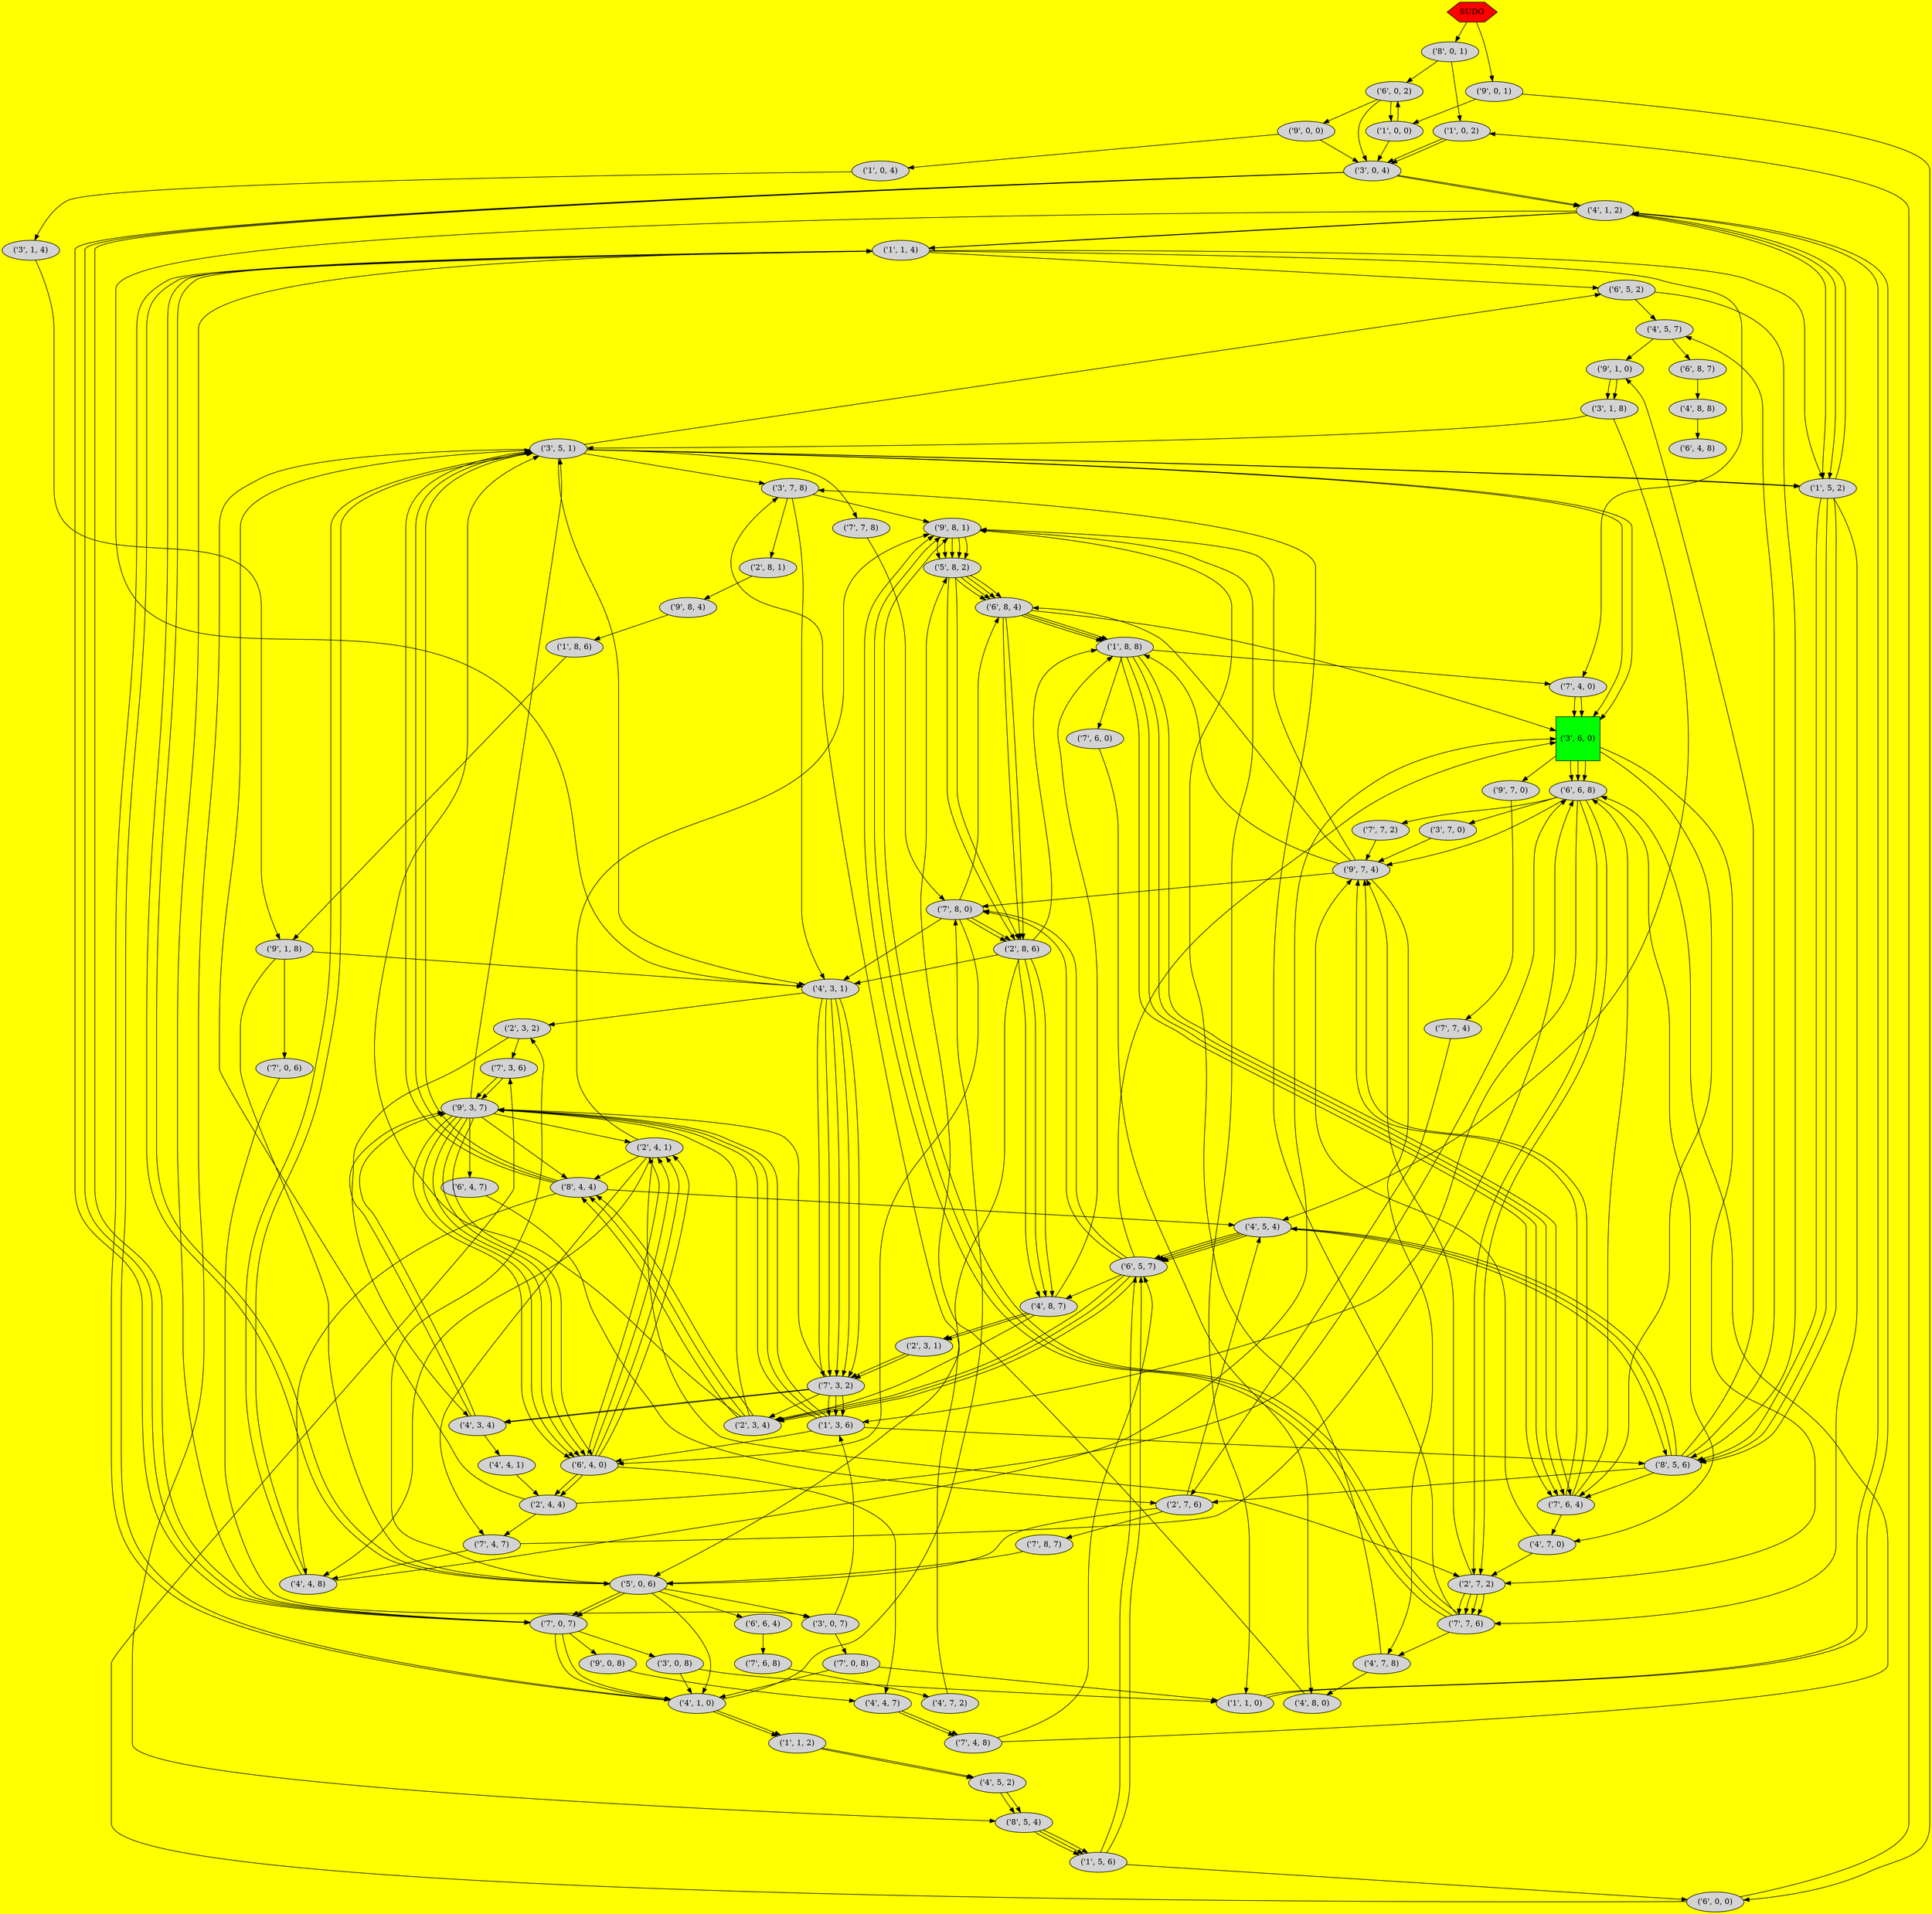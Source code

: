 digraph G {
   bgcolor="#FFFF00";
   node[style=filled];
   "SUDO"[shape=hexagon, fillcolor="#FF0000"];
   "('8', 0, 1)"[label="('8', 0, 1)"];
   "SUDO"->"('8', 0, 1)";
   "('8', 0, 1)"[label="('8', 0, 1)"];
   "('1', 0, 2)"[label="('1', 0, 2)"];
   "('8', 0, 1)"->"('1', 0, 2)";
   "('1', 0, 2)"[label="('1', 0, 2)"];
   "('3', 0, 4)"[label="('3', 0, 4)"];
   "('1', 0, 2)"->"('3', 0, 4)";
   "('3', 0, 4)"[label="('3', 0, 4)"];
   "('4', 1, 2)"[label="('4', 1, 2)"];
   "('3', 0, 4)"->"('4', 1, 2)";
   "('4', 1, 2)"[label="('4', 1, 2)"];
   "('1', 1, 4)"[label="('1', 1, 4)"];
   "('4', 1, 2)"->"('1', 1, 4)";
   "('1', 1, 4)"[label="('1', 1, 4)"];
   "('6', 5, 2)"[label="('6', 5, 2)"];
   "('1', 1, 4)"->"('6', 5, 2)";
   "('6', 5, 2)"[label="('6', 5, 2)"];
   "('4', 5, 7)"[label="('4', 5, 7)"];
   "('6', 5, 2)"->"('4', 5, 7)";
   "('4', 5, 7)"[label="('4', 5, 7)"];
   "('9', 1, 0)"[label="('9', 1, 0)"];
   "('4', 5, 7)"->"('9', 1, 0)";
   "('9', 1, 0)"[label="('9', 1, 0)"];
   "('3', 1, 8)"[label="('3', 1, 8)"];
   "('9', 1, 0)"->"('3', 1, 8)";
   "('3', 1, 8)"[label="('3', 1, 8)"];
   "('3', 5, 1)"[label="('3', 5, 1)"];
   "('3', 1, 8)"->"('3', 5, 1)";
   "('3', 5, 1)"[label="('3', 5, 1)"];
   "('8', 5, 4)"[label="('8', 5, 4)"];
   "('3', 5, 1)"->"('8', 5, 4)";
   "('8', 5, 4)"[label="('8', 5, 4)"];
   "('1', 5, 6)"[label="('1', 5, 6)"];
   "('8', 5, 4)"->"('1', 5, 6)";
   "('1', 5, 6)"[label="('1', 5, 6)"];
   "('6', 0, 0)"[label="('6', 0, 0)"];
   "('1', 5, 6)"->"('6', 0, 0)";
   "('6', 0, 0)"[label="('6', 0, 0)"];
   "('7', 3, 6)"[label="('7', 3, 6)"];
   "('6', 0, 0)"->"('7', 3, 6)";
   "('7', 3, 6)"[label="('7', 3, 6)"];
   "('9', 3, 7)"[label="('9', 3, 7)"];
   "('7', 3, 6)"->"('9', 3, 7)";
   "('9', 3, 7)"[label="('9', 3, 7)"];
   "('6', 4, 7)"[label="('6', 4, 7)"];
   "('9', 3, 7)"->"('6', 4, 7)";
   "('6', 4, 7)"[label="('6', 4, 7)"];
   "('2', 7, 6)"[label="('2', 7, 6)"];
   "('6', 4, 7)"->"('2', 7, 6)";
   "('2', 7, 6)"[label="('2', 7, 6)"];
   "('7', 8, 7)"[label="('7', 8, 7)"];
   "('2', 7, 6)"->"('7', 8, 7)";
   "('7', 8, 7)"[label="('7', 8, 7)"];
   "('5', 0, 6)"[label="('5', 0, 6)"];
   "('7', 8, 7)"->"('5', 0, 6)";
   "('5', 0, 6)"[label="('5', 0, 6)"];
   "('2', 3, 2)"[label="('2', 3, 2)"];
   "('5', 0, 6)"->"('2', 3, 2)";
   "('2', 3, 2)"[label="('2', 3, 2)"];
   "('4', 3, 4)"[label="('4', 3, 4)"];
   "('2', 3, 2)"->"('4', 3, 4)";
   "('4', 3, 4)"[label="('4', 3, 4)"];
   "('4', 4, 1)"[label="('4', 4, 1)"];
   "('4', 3, 4)"->"('4', 4, 1)";
   "('4', 4, 1)"[label="('4', 4, 1)"];
   "('2', 4, 4)"[label="('2', 4, 4)"];
   "('4', 4, 1)"->"('2', 4, 4)";
   "('2', 4, 4)"[label="('2', 4, 4)"];
   "('6', 6, 8)"[label="('6', 6, 8)"];
   "('2', 4, 4)"->"('6', 6, 8)";
   "('6', 6, 8)"[label="('6', 6, 8)"];
   "('7', 7, 2)"[label="('7', 7, 2)"];
   "('6', 6, 8)"->"('7', 7, 2)";
   "('7', 7, 2)"[label="('7', 7, 2)"];
   "('9', 7, 4)"[label="('9', 7, 4)"];
   "('7', 7, 2)"->"('9', 7, 4)";
   "('9', 7, 4)"[label="('9', 7, 4)"];
   "('4', 7, 8)"[label="('4', 7, 8)"];
   "('9', 7, 4)"->"('4', 7, 8)";
   "('4', 7, 8)"[label="('4', 7, 8)"];
   "('4', 8, 0)"[label="('4', 8, 0)"];
   "('4', 7, 8)"->"('4', 8, 0)";
   "('4', 8, 0)"[label="('4', 8, 0)"];
   "('5', 8, 2)"[label="('5', 8, 2)"];
   "('4', 8, 0)"->"('5', 8, 2)";
   "('5', 8, 2)"[label="('5', 8, 2)"];
   "('6', 8, 4)"[label="('6', 8, 4)"];
   "('5', 8, 2)"->"('6', 8, 4)";
   "('6', 8, 4)"[label="('6', 8, 4)"];
   "('1', 8, 8)"[label="('1', 8, 8)"];
   "('6', 8, 4)"->"('1', 8, 8)";
   "('1', 8, 8)"[label="('1', 8, 8)"];
   "('7', 4, 0)"[label="('7', 4, 0)"];
   "('1', 8, 8)"->"('7', 4, 0)";
   "('7', 4, 0)"[label="('7', 4, 0)"];
   "('3', 6, 0)"[label="('3', 6, 0)"];
   "('7', 4, 0)"->"('3', 6, 0)";
   "('3', 6, 0)"[label="('3', 6, 0)"];
   "('7', 6, 4)"[label="('7', 6, 4)"];
   "('3', 6, 0)"->"('7', 6, 4)";
   "('8', 0, 1)"[label="('8', 0, 1)"];
   "('6', 0, 2)"[label="('6', 0, 2)"];
   "('8', 0, 1)"->"('6', 0, 2)";
   "('6', 0, 2)"[label="('6', 0, 2)"];
   "('9', 0, 0)"[label="('9', 0, 0)"];
   "('6', 0, 2)"->"('9', 0, 0)";
   "('9', 0, 0)"[label="('9', 0, 0)"];
   "('1', 0, 4)"[label="('1', 0, 4)"];
   "('9', 0, 0)"->"('1', 0, 4)";
   "('1', 0, 4)"[label="('1', 0, 4)"];
   "('3', 1, 4)"[label="('3', 1, 4)"];
   "('1', 0, 4)"->"('3', 1, 4)";
   "('3', 1, 4)"[label="('3', 1, 4)"];
   "('9', 1, 8)"[label="('9', 1, 8)"];
   "('3', 1, 4)"->"('9', 1, 8)";
   "('9', 1, 8)"[label="('9', 1, 8)"];
   "('5', 0, 6)"[label="('5', 0, 6)"];
   "('9', 1, 8)"->"('5', 0, 6)";
   "('5', 0, 6)"[label="('5', 0, 6)"];
   "('7', 0, 7)"[label="('7', 0, 7)"];
   "('5', 0, 6)"->"('7', 0, 7)";
   "('7', 0, 7)"[label="('7', 0, 7)"];
   "('3', 0, 8)"[label="('3', 0, 8)"];
   "('7', 0, 7)"->"('3', 0, 8)";
   "('3', 0, 8)"[label="('3', 0, 8)"];
   "('4', 1, 0)"[label="('4', 1, 0)"];
   "('3', 0, 8)"->"('4', 1, 0)";
   "('4', 1, 0)"[label="('4', 1, 0)"];
   "('1', 1, 2)"[label="('1', 1, 2)"];
   "('4', 1, 0)"->"('1', 1, 2)";
   "('1', 1, 2)"[label="('1', 1, 2)"];
   "('4', 5, 2)"[label="('4', 5, 2)"];
   "('1', 1, 2)"->"('4', 5, 2)";
   "('4', 5, 2)"[label="('4', 5, 2)"];
   "('8', 5, 4)"[label="('8', 5, 4)"];
   "('4', 5, 2)"->"('8', 5, 4)";
   "('8', 5, 4)"[label="('8', 5, 4)"];
   "('1', 5, 6)"[label="('1', 5, 6)"];
   "('8', 5, 4)"->"('1', 5, 6)";
   "('1', 5, 6)"[label="('1', 5, 6)"];
   "('6', 5, 7)"[label="('6', 5, 7)"];
   "('1', 5, 6)"->"('6', 5, 7)";
   "('6', 5, 7)"[label="('6', 5, 7)"];
   "('7', 8, 0)"[label="('7', 8, 0)"];
   "('6', 5, 7)"->"('7', 8, 0)";
   "('7', 8, 0)"[label="('7', 8, 0)"];
   "('2', 8, 6)"[label="('2', 8, 6)"];
   "('7', 8, 0)"->"('2', 8, 6)";
   "('2', 8, 6)"[label="('2', 8, 6)"];
   "('4', 8, 7)"[label="('4', 8, 7)"];
   "('2', 8, 6)"->"('4', 8, 7)";
   "('4', 8, 7)"[label="('4', 8, 7)"];
   "('2', 3, 1)"[label="('2', 3, 1)"];
   "('4', 8, 7)"->"('2', 3, 1)";
   "('2', 3, 1)"[label="('2', 3, 1)"];
   "('7', 3, 2)"[label="('7', 3, 2)"];
   "('2', 3, 1)"->"('7', 3, 2)";
   "('7', 3, 2)"[label="('7', 3, 2)"];
   "('4', 3, 4)"[label="('4', 3, 4)"];
   "('7', 3, 2)"->"('4', 3, 4)";
   "('4', 3, 4)"[label="('4', 3, 4)"];
   "('9', 3, 7)"[label="('9', 3, 7)"];
   "('4', 3, 4)"->"('9', 3, 7)";
   "('9', 3, 7)"[label="('9', 3, 7)"];
   "('6', 4, 0)"[label="('6', 4, 0)"];
   "('9', 3, 7)"->"('6', 4, 0)";
   "('6', 4, 0)"[label="('6', 4, 0)"];
   "('2', 4, 4)"[label="('2', 4, 4)"];
   "('6', 4, 0)"->"('2', 4, 4)";
   "('2', 4, 4)"[label="('2', 4, 4)"];
   "('3', 5, 1)"[label="('3', 5, 1)"];
   "('2', 4, 4)"->"('3', 5, 1)";
   "('3', 5, 1)"[label="('3', 5, 1)"];
   "('3', 6, 0)"[label="('3', 6, 0)"];
   "('3', 5, 1)"->"('3', 6, 0)";
   "('3', 6, 0)"[label="('3', 6, 0)"];
   "('2', 7, 2)"[label="('2', 7, 2)"];
   "('3', 6, 0)"->"('2', 7, 2)";
   "('2', 7, 2)"[label="('2', 7, 2)"];
   "('7', 7, 6)"[label="('7', 7, 6)"];
   "('2', 7, 2)"->"('7', 7, 6)";
   "('7', 7, 6)"[label="('7', 7, 6)"];
   "('9', 8, 1)"[label="('9', 8, 1)"];
   "('7', 7, 6)"->"('9', 8, 1)";
   "('9', 8, 1)"[label="('9', 8, 1)"];
   "('5', 8, 2)"[label="('5', 8, 2)"];
   "('9', 8, 1)"->"('5', 8, 2)";
   "('5', 8, 2)"[label="('5', 8, 2)"];
   "('6', 8, 4)"[label="('6', 8, 4)"];
   "('5', 8, 2)"->"('6', 8, 4)";
   "('6', 8, 4)"[label="('6', 8, 4)"];
   "('1', 8, 8)"[label="('1', 8, 8)"];
   "('6', 8, 4)"->"('1', 8, 8)";
   "('1', 8, 8)"[label="('1', 8, 8)"];
   "('7', 6, 4)"[label="('7', 6, 4)"];
   "('1', 8, 8)"->"('7', 6, 4)";
   "('7', 6, 4)"[label="('7', 6, 4)"];
   "('6', 6, 8)"[label="('6', 6, 8)"];
   "('7', 6, 4)"->"('6', 6, 8)";
   "('6', 6, 8)"[label="('6', 6, 8)"];
   "('9', 7, 4)"[label="('9', 7, 4)"];
   "('6', 6, 8)"->"('9', 7, 4)";
   "('3', 0, 8)"[label="('3', 0, 8)"];
   "('1', 1, 0)"[label="('1', 1, 0)"];
   "('3', 0, 8)"->"('1', 1, 0)";
   "('1', 1, 0)"[label="('1', 1, 0)"];
   "('4', 1, 2)"[label="('4', 1, 2)"];
   "('1', 1, 0)"->"('4', 1, 2)";
   "('4', 1, 2)"[label="('4', 1, 2)"];
   "('1', 5, 2)"[label="('1', 5, 2)"];
   "('4', 1, 2)"->"('1', 5, 2)";
   "('1', 5, 2)"[label="('1', 5, 2)"];
   "('8', 5, 6)"[label="('8', 5, 6)"];
   "('1', 5, 2)"->"('8', 5, 6)";
   "('8', 5, 6)"[label="('8', 5, 6)"];
   "('4', 5, 4)"[label="('4', 5, 4)"];
   "('8', 5, 6)"->"('4', 5, 4)";
   "('4', 5, 4)"[label="('4', 5, 4)"];
   "('6', 5, 7)"[label="('6', 5, 7)"];
   "('4', 5, 4)"->"('6', 5, 7)";
   "('6', 5, 7)"[label="('6', 5, 7)"];
   "('4', 8, 7)"[label="('4', 8, 7)"];
   "('6', 5, 7)"->"('4', 8, 7)";
   "('4', 8, 7)"[label="('4', 8, 7)"];
   "('2', 3, 4)"[label="('2', 3, 4)"];
   "('4', 8, 7)"->"('2', 3, 4)";
   "('2', 3, 4)"[label="('2', 3, 4)"];
   "('9', 3, 7)"[label="('9', 3, 7)"];
   "('2', 3, 4)"->"('9', 3, 7)";
   "('9', 3, 7)"[label="('9', 3, 7)"];
   "('8', 4, 4)"[label="('8', 4, 4)"];
   "('9', 3, 7)"->"('8', 4, 4)";
   "('8', 4, 4)"[label="('8', 4, 4)"];
   "('3', 5, 1)"[label="('3', 5, 1)"];
   "('8', 4, 4)"->"('3', 5, 1)";
   "('3', 5, 1)"[label="('3', 5, 1)"];
   "('7', 7, 8)"[label="('7', 7, 8)"];
   "('3', 5, 1)"->"('7', 7, 8)";
   "('7', 7, 8)"[label="('7', 7, 8)"];
   "('7', 8, 0)"[label="('7', 8, 0)"];
   "('7', 7, 8)"->"('7', 8, 0)";
   "('7', 8, 0)"[label="('7', 8, 0)"];
   "('4', 3, 1)"[label="('4', 3, 1)"];
   "('7', 8, 0)"->"('4', 3, 1)";
   "('4', 3, 1)"[label="('4', 3, 1)"];
   "('7', 3, 2)"[label="('7', 3, 2)"];
   "('4', 3, 1)"->"('7', 3, 2)";
   "('7', 3, 2)"[label="('7', 3, 2)"];
   "('1', 3, 6)"[label="('1', 3, 6)"];
   "('7', 3, 2)"->"('1', 3, 6)";
   "('1', 3, 6)"[label="('1', 3, 6)"];
   "('6', 4, 0)"[label="('6', 4, 0)"];
   "('1', 3, 6)"->"('6', 4, 0)";
   "('6', 4, 0)"[label="('6', 4, 0)"];
   "('2', 4, 1)"[label="('2', 4, 1)"];
   "('6', 4, 0)"->"('2', 4, 1)";
   "('2', 4, 1)"[label="('2', 4, 1)"];
   "('4', 4, 8)"[label="('4', 4, 8)"];
   "('2', 4, 1)"->"('4', 4, 8)";
   "('4', 4, 8)"[label="('4', 4, 8)"];
   "('3', 6, 0)"[label="('3', 6, 0)"];
   "('4', 4, 8)"->"('3', 6, 0)";
   "('3', 6, 0)"[label="('3', 6, 0)"];
   "('6', 6, 8)"[label="('6', 6, 8)"];
   "('3', 6, 0)"->"('6', 6, 8)";
   "('6', 6, 8)"[label="('6', 6, 8)"];
   "('4', 7, 0)"[label="('4', 7, 0)"];
   "('6', 6, 8)"->"('4', 7, 0)";
   "('4', 7, 0)"[label="('4', 7, 0)"];
   "('2', 7, 2)"[label="('2', 7, 2)"];
   "('4', 7, 0)"->"('2', 7, 2)";
   "('2', 7, 2)"[label="('2', 7, 2)"];
   "('9', 7, 4)"[label="('9', 7, 4)"];
   "('2', 7, 2)"->"('9', 7, 4)";
   "('9', 7, 4)"[label="('9', 7, 4)"];
   "('9', 8, 1)"[label="('9', 8, 1)"];
   "('9', 7, 4)"->"('9', 8, 1)";
   "('9', 8, 1)"[label="('9', 8, 1)"];
   "('5', 8, 2)"[label="('5', 8, 2)"];
   "('9', 8, 1)"->"('5', 8, 2)";
   "('5', 8, 2)"[label="('5', 8, 2)"];
   "('6', 8, 4)"[label="('6', 8, 4)"];
   "('5', 8, 2)"->"('6', 8, 4)";
   "('6', 8, 4)"[label="('6', 8, 4)"];
   "('2', 8, 6)"[label="('2', 8, 6)"];
   "('6', 8, 4)"->"('2', 8, 6)";
   "('2', 8, 6)"[label="('2', 8, 6)"];
   "('1', 8, 8)"[label="('1', 8, 8)"];
   "('2', 8, 6)"->"('1', 8, 8)";
   "('1', 8, 8)"[label="('1', 8, 8)"];
   "('7', 6, 4)"[label="('7', 6, 4)"];
   "('1', 8, 8)"->"('7', 6, 4)";
   "('5', 0, 6)"[label="('5', 0, 6)"];
   "('3', 0, 7)"[label="('3', 0, 7)"];
   "('5', 0, 6)"->"('3', 0, 7)";
   "('3', 0, 7)"[label="('3', 0, 7)"];
   "('7', 0, 8)"[label="('7', 0, 8)"];
   "('3', 0, 7)"->"('7', 0, 8)";
   "('7', 0, 8)"[label="('7', 0, 8)"];
   "('4', 1, 0)"[label="('4', 1, 0)"];
   "('7', 0, 8)"->"('4', 1, 0)";
   "('4', 1, 0)"[label="('4', 1, 0)"];
   "('1', 1, 2)"[label="('1', 1, 2)"];
   "('4', 1, 0)"->"('1', 1, 2)";
   "('1', 1, 2)"[label="('1', 1, 2)"];
   "('4', 5, 2)"[label="('4', 5, 2)"];
   "('1', 1, 2)"->"('4', 5, 2)";
   "('4', 5, 2)"[label="('4', 5, 2)"];
   "('8', 5, 4)"[label="('8', 5, 4)"];
   "('4', 5, 2)"->"('8', 5, 4)";
   "('8', 5, 4)"[label="('8', 5, 4)"];
   "('1', 5, 6)"[label="('1', 5, 6)"];
   "('8', 5, 4)"->"('1', 5, 6)";
   "('1', 5, 6)"[label="('1', 5, 6)"];
   "('6', 5, 7)"[label="('6', 5, 7)"];
   "('1', 5, 6)"->"('6', 5, 7)";
   "('6', 5, 7)"[label="('6', 5, 7)"];
   "('7', 8, 0)"[label="('7', 8, 0)"];
   "('6', 5, 7)"->"('7', 8, 0)";
   "('7', 8, 0)"[label="('7', 8, 0)"];
   "('2', 8, 6)"[label="('2', 8, 6)"];
   "('7', 8, 0)"->"('2', 8, 6)";
   "('2', 8, 6)"[label="('2', 8, 6)"];
   "('4', 8, 7)"[label="('4', 8, 7)"];
   "('2', 8, 6)"->"('4', 8, 7)";
   "('4', 8, 7)"[label="('4', 8, 7)"];
   "('2', 3, 1)"[label="('2', 3, 1)"];
   "('4', 8, 7)"->"('2', 3, 1)";
   "('2', 3, 1)"[label="('2', 3, 1)"];
   "('7', 3, 2)"[label="('7', 3, 2)"];
   "('2', 3, 1)"->"('7', 3, 2)";
   "('7', 3, 2)"[label="('7', 3, 2)"];
   "('4', 3, 4)"[label="('4', 3, 4)"];
   "('7', 3, 2)"->"('4', 3, 4)";
   "('4', 3, 4)"[label="('4', 3, 4)"];
   "('9', 3, 7)"[label="('9', 3, 7)"];
   "('4', 3, 4)"->"('9', 3, 7)";
   "('9', 3, 7)"[label="('9', 3, 7)"];
   "('6', 4, 0)"[label="('6', 4, 0)"];
   "('9', 3, 7)"->"('6', 4, 0)";
   "('6', 4, 0)"[label="('6', 4, 0)"];
   "('2', 4, 4)"[label="('2', 4, 4)"];
   "('6', 4, 0)"->"('2', 4, 4)";
   "('2', 4, 4)"[label="('2', 4, 4)"];
   "('7', 4, 7)"[label="('7', 4, 7)"];
   "('2', 4, 4)"->"('7', 4, 7)";
   "('7', 4, 7)"[label="('7', 4, 7)"];
   "('4', 4, 8)"[label="('4', 4, 8)"];
   "('7', 4, 7)"->"('4', 4, 8)";
   "('4', 4, 8)"[label="('4', 4, 8)"];
   "('3', 5, 1)"[label="('3', 5, 1)"];
   "('4', 4, 8)"->"('3', 5, 1)";
   "('3', 5, 1)"[label="('3', 5, 1)"];
   "('3', 6, 0)"[label="('3', 6, 0)"];
   "('3', 5, 1)"->"('3', 6, 0)";
   "('3', 6, 0)"[label="('3', 6, 0)"];
   "('6', 6, 8)"[label="('6', 6, 8)"];
   "('3', 6, 0)"->"('6', 6, 8)";
   "('6', 6, 8)"[label="('6', 6, 8)"];
   "('2', 7, 2)"[label="('2', 7, 2)"];
   "('6', 6, 8)"->"('2', 7, 2)";
   "('2', 7, 2)"[label="('2', 7, 2)"];
   "('7', 7, 6)"[label="('7', 7, 6)"];
   "('2', 7, 2)"->"('7', 7, 6)";
   "('7', 7, 6)"[label="('7', 7, 6)"];
   "('3', 7, 8)"[label="('3', 7, 8)"];
   "('7', 7, 6)"->"('3', 7, 8)";
   "('3', 7, 8)"[label="('3', 7, 8)"];
   "('9', 8, 1)"[label="('9', 8, 1)"];
   "('3', 7, 8)"->"('9', 8, 1)";
   "('9', 8, 1)"[label="('9', 8, 1)"];
   "('5', 8, 2)"[label="('5', 8, 2)"];
   "('9', 8, 1)"->"('5', 8, 2)";
   "('5', 8, 2)"[label="('5', 8, 2)"];
   "('6', 8, 4)"[label="('6', 8, 4)"];
   "('5', 8, 2)"->"('6', 8, 4)";
   "('6', 8, 4)"[label="('6', 8, 4)"];
   "('1', 8, 8)"[label="('1', 8, 8)"];
   "('6', 8, 4)"->"('1', 8, 8)";
   "('1', 8, 8)"[label="('1', 8, 8)"];
   "('7', 6, 4)"[label="('7', 6, 4)"];
   "('1', 8, 8)"->"('7', 6, 4)";
   "('7', 6, 4)"[label="('7', 6, 4)"];
   "('9', 7, 4)"[label="('9', 7, 4)"];
   "('7', 6, 4)"->"('9', 7, 4)";
   "('7', 0, 8)"[label="('7', 0, 8)"];
   "('1', 1, 0)"[label="('1', 1, 0)"];
   "('7', 0, 8)"->"('1', 1, 0)";
   "('1', 1, 0)"[label="('1', 1, 0)"];
   "('4', 1, 2)"[label="('4', 1, 2)"];
   "('1', 1, 0)"->"('4', 1, 2)";
   "('4', 1, 2)"[label="('4', 1, 2)"];
   "('1', 5, 2)"[label="('1', 5, 2)"];
   "('4', 1, 2)"->"('1', 5, 2)";
   "('1', 5, 2)"[label="('1', 5, 2)"];
   "('8', 5, 6)"[label="('8', 5, 6)"];
   "('1', 5, 2)"->"('8', 5, 6)";
   "('8', 5, 6)"[label="('8', 5, 6)"];
   "('4', 5, 4)"[label="('4', 5, 4)"];
   "('8', 5, 6)"->"('4', 5, 4)";
   "('4', 5, 4)"[label="('4', 5, 4)"];
   "('6', 5, 7)"[label="('6', 5, 7)"];
   "('4', 5, 4)"->"('6', 5, 7)";
   "('6', 5, 7)"[label="('6', 5, 7)"];
   "('2', 3, 4)"[label="('2', 3, 4)"];
   "('6', 5, 7)"->"('2', 3, 4)";
   "('2', 3, 4)"[label="('2', 3, 4)"];
   "('8', 4, 4)"[label="('8', 4, 4)"];
   "('2', 3, 4)"->"('8', 4, 4)";
   "('8', 4, 4)"[label="('8', 4, 4)"];
   "('4', 4, 8)"[label="('4', 4, 8)"];
   "('8', 4, 4)"->"('4', 4, 8)";
   "('4', 4, 8)"[label="('4', 4, 8)"];
   "('3', 5, 1)"[label="('3', 5, 1)"];
   "('4', 4, 8)"->"('3', 5, 1)";
   "('3', 5, 1)"[label="('3', 5, 1)"];
   "('3', 7, 8)"[label="('3', 7, 8)"];
   "('3', 5, 1)"->"('3', 7, 8)";
   "('3', 7, 8)"[label="('3', 7, 8)"];
   "('4', 3, 1)"[label="('4', 3, 1)"];
   "('3', 7, 8)"->"('4', 3, 1)";
   "('4', 3, 1)"[label="('4', 3, 1)"];
   "('7', 3, 2)"[label="('7', 3, 2)"];
   "('4', 3, 1)"->"('7', 3, 2)";
   "('7', 3, 2)"[label="('7', 3, 2)"];
   "('1', 3, 6)"[label="('1', 3, 6)"];
   "('7', 3, 2)"->"('1', 3, 6)";
   "('1', 3, 6)"[label="('1', 3, 6)"];
   "('9', 3, 7)"[label="('9', 3, 7)"];
   "('1', 3, 6)"->"('9', 3, 7)";
   "('9', 3, 7)"[label="('9', 3, 7)"];
   "('6', 4, 0)"[label="('6', 4, 0)"];
   "('9', 3, 7)"->"('6', 4, 0)";
   "('6', 4, 0)"[label="('6', 4, 0)"];
   "('2', 4, 1)"[label="('2', 4, 1)"];
   "('6', 4, 0)"->"('2', 4, 1)";
   "('2', 4, 1)"[label="('2', 4, 1)"];
   "('7', 4, 7)"[label="('7', 4, 7)"];
   "('2', 4, 1)"->"('7', 4, 7)";
   "('7', 4, 7)"[label="('7', 4, 7)"];
   "('6', 6, 8)"[label="('6', 6, 8)"];
   "('7', 4, 7)"->"('6', 6, 8)";
   "('6', 6, 8)"[label="('6', 6, 8)"];
   "('2', 7, 2)"[label="('2', 7, 2)"];
   "('6', 6, 8)"->"('2', 7, 2)";
   "('2', 7, 2)"[label="('2', 7, 2)"];
   "('7', 7, 6)"[label="('7', 7, 6)"];
   "('2', 7, 2)"->"('7', 7, 6)";
   "('7', 7, 6)"[label="('7', 7, 6)"];
   "('9', 8, 1)"[label="('9', 8, 1)"];
   "('7', 7, 6)"->"('9', 8, 1)";
   "('9', 8, 1)"[label="('9', 8, 1)"];
   "('5', 8, 2)"[label="('5', 8, 2)"];
   "('9', 8, 1)"->"('5', 8, 2)";
   "('5', 8, 2)"[label="('5', 8, 2)"];
   "('2', 8, 6)"[label="('2', 8, 6)"];
   "('5', 8, 2)"->"('2', 8, 6)";
   "('2', 8, 6)"[label="('2', 8, 6)"];
   "('4', 8, 7)"[label="('4', 8, 7)"];
   "('2', 8, 6)"->"('4', 8, 7)";
   "('4', 8, 7)"[label="('4', 8, 7)"];
   "('1', 8, 8)"[label="('1', 8, 8)"];
   "('4', 8, 7)"->"('1', 8, 8)";
   "('1', 8, 8)"[label="('1', 8, 8)"];
   "('7', 6, 4)"[label="('7', 6, 4)"];
   "('1', 8, 8)"->"('7', 6, 4)";
   "('7', 6, 4)"[label="('7', 6, 4)"];
   "('4', 7, 0)"[label="('4', 7, 0)"];
   "('7', 6, 4)"->"('4', 7, 0)";
   "('4', 7, 0)"[label="('4', 7, 0)"];
   "('9', 7, 4)"[label="('9', 7, 4)"];
   "('4', 7, 0)"->"('9', 7, 4)";
   "('9', 7, 4)"[label="('9', 7, 4)"];
   "('7', 8, 0)"[label="('7', 8, 0)"];
   "('9', 7, 4)"->"('7', 8, 0)";
   "('7', 8, 0)"[label="('7', 8, 0)"];
   "('6', 8, 4)"[label="('6', 8, 4)"];
   "('7', 8, 0)"->"('6', 8, 4)";
   "('6', 8, 4)"[label="('6', 8, 4)"];
   "('3', 6, 0)"[label="('3', 6, 0)", shape=square, fillcolor="#00FF00"];
   "('6', 8, 4)"->"('3', 6, 0)";
   "('9', 1, 8)"[label="('9', 1, 8)"];
   "('7', 0, 6)"[label="('7', 0, 6)"];
   "('9', 1, 8)"->"('7', 0, 6)";
   "('7', 0, 6)"[label="('7', 0, 6)"];
   "('3', 0, 7)"[label="('3', 0, 7)"];
   "('7', 0, 6)"->"('3', 0, 7)";
   "('3', 0, 7)"[label="('3', 0, 7)"];
   "('1', 3, 6)"[label="('1', 3, 6)"];
   "('3', 0, 7)"->"('1', 3, 6)";
   "('1', 3, 6)"[label="('1', 3, 6)"];
   "('8', 5, 6)"[label="('8', 5, 6)"];
   "('1', 3, 6)"->"('8', 5, 6)";
   "('8', 5, 6)"[label="('8', 5, 6)"];
   "('2', 7, 6)"[label="('2', 7, 6)"];
   "('8', 5, 6)"->"('2', 7, 6)";
   "('2', 7, 6)"[label="('2', 7, 6)"];
   "('4', 5, 4)"[label="('4', 5, 4)"];
   "('2', 7, 6)"->"('4', 5, 4)";
   "('4', 5, 4)"[label="('4', 5, 4)"];
   "('6', 5, 7)"[label="('6', 5, 7)"];
   "('4', 5, 4)"->"('6', 5, 7)";
   "('6', 5, 7)"[label="('6', 5, 7)"];
   "('2', 3, 4)"[label="('2', 3, 4)"];
   "('6', 5, 7)"->"('2', 3, 4)";
   "('2', 3, 4)"[label="('2', 3, 4)"];
   "('8', 4, 4)"[label="('8', 4, 4)"];
   "('2', 3, 4)"->"('8', 4, 4)";
   "('8', 4, 4)"[label="('8', 4, 4)"];
   "('3', 5, 1)"[label="('3', 5, 1)"];
   "('8', 4, 4)"->"('3', 5, 1)";
   "('3', 5, 1)"[label="('3', 5, 1)"];
   "('1', 5, 2)"[label="('1', 5, 2)"];
   "('3', 5, 1)"->"('1', 5, 2)";
   "('1', 5, 2)"[label="('1', 5, 2)"];
   "('4', 1, 2)"[label="('4', 1, 2)"];
   "('1', 5, 2)"->"('4', 1, 2)";
   "('4', 1, 2)"[label="('4', 1, 2)"];
   "('4', 3, 1)"[label="('4', 3, 1)"];
   "('4', 1, 2)"->"('4', 3, 1)";
   "('4', 3, 1)"[label="('4', 3, 1)"];
   "('7', 3, 2)"[label="('7', 3, 2)"];
   "('4', 3, 1)"->"('7', 3, 2)";
   "('7', 3, 2)"[label="('7', 3, 2)"];
   "('9', 3, 7)"[label="('9', 3, 7)"];
   "('7', 3, 2)"->"('9', 3, 7)";
   "('9', 3, 7)"[label="('9', 3, 7)"];
   "('6', 4, 0)"[label="('6', 4, 0)"];
   "('9', 3, 7)"->"('6', 4, 0)";
   "('6', 4, 0)"[label="('6', 4, 0)"];
   "('2', 4, 1)"[label="('2', 4, 1)"];
   "('6', 4, 0)"->"('2', 4, 1)";
   "('2', 4, 1)"[label="('2', 4, 1)"];
   "('9', 8, 1)"[label="('9', 8, 1)"];
   "('2', 4, 1)"->"('9', 8, 1)";
   "('9', 8, 1)"[label="('9', 8, 1)"];
   "('1', 1, 0)"[label="('1', 1, 0)"];
   "('9', 8, 1)"->"('1', 1, 0)";
   "('9', 0, 0)"[label="('9', 0, 0)"];
   "('3', 0, 4)"[label="('3', 0, 4)"];
   "('9', 0, 0)"->"('3', 0, 4)";
   "('3', 0, 4)"[label="('3', 0, 4)"];
   "('7', 0, 7)"[label="('7', 0, 7)"];
   "('3', 0, 4)"->"('7', 0, 7)";
   "('7', 0, 7)"[label="('7', 0, 7)"];
   "('1', 1, 4)"[label="('1', 1, 4)"];
   "('7', 0, 7)"->"('1', 1, 4)";
   "('1', 1, 4)"[label="('1', 1, 4)"];
   "('5', 0, 6)"[label="('5', 0, 6)"];
   "('1', 1, 4)"->"('5', 0, 6)";
   "('5', 0, 6)"[label="('5', 0, 6)"];
   "('4', 1, 0)"[label="('4', 1, 0)"];
   "('5', 0, 6)"->"('4', 1, 0)";
   "('4', 1, 0)"[label="('4', 1, 0)"];
   "('7', 8, 0)"[label="('7', 8, 0)"];
   "('4', 1, 0)"->"('7', 8, 0)";
   "('7', 8, 0)"[label="('7', 8, 0)"];
   "('6', 4, 0)"[label="('6', 4, 0)"];
   "('7', 8, 0)"->"('6', 4, 0)";
   "('6', 4, 0)"[label="('6', 4, 0)"];
   "('4', 4, 7)"[label="('4', 4, 7)"];
   "('6', 4, 0)"->"('4', 4, 7)";
   "('4', 4, 7)"[label="('4', 4, 7)"];
   "('7', 4, 8)"[label="('7', 4, 8)"];
   "('4', 4, 7)"->"('7', 4, 8)";
   "('7', 4, 8)"[label="('7', 4, 8)"];
   "('6', 5, 7)"[label="('6', 5, 7)"];
   "('7', 4, 8)"->"('6', 5, 7)";
   "('6', 5, 7)"[label="('6', 5, 7)"];
   "('3', 6, 0)"[label="('3', 6, 0)"];
   "('6', 5, 7)"->"('3', 6, 0)";
   "('3', 6, 0)"[label="('3', 6, 0)"];
   "('6', 6, 8)"[label="('6', 6, 8)"];
   "('3', 6, 0)"->"('6', 6, 8)";
   "('6', 6, 8)"[label="('6', 6, 8)"];
   "('1', 3, 6)"[label="('1', 3, 6)"];
   "('6', 6, 8)"->"('1', 3, 6)";
   "('1', 3, 6)"[label="('1', 3, 6)"];
   "('9', 3, 7)"[label="('9', 3, 7)"];
   "('1', 3, 6)"->"('9', 3, 7)";
   "('9', 3, 7)"[label="('9', 3, 7)"];
   "('2', 4, 1)"[label="('2', 4, 1)"];
   "('9', 3, 7)"->"('2', 4, 1)";
   "('2', 4, 1)"[label="('2', 4, 1)"];
   "('8', 4, 4)"[label="('8', 4, 4)"];
   "('2', 4, 1)"->"('8', 4, 4)";
   "('8', 4, 4)"[label="('8', 4, 4)"];
   "('4', 5, 4)"[label="('4', 5, 4)"];
   "('8', 4, 4)"->"('4', 5, 4)";
   "('4', 5, 4)"[label="('4', 5, 4)"];
   "('8', 5, 6)"[label="('8', 5, 6)"];
   "('4', 5, 4)"->"('8', 5, 6)";
   "('8', 5, 6)"[label="('8', 5, 6)"];
   "('7', 6, 4)"[label="('7', 6, 4)"];
   "('8', 5, 6)"->"('7', 6, 4)";
   "('7', 6, 4)"[label="('7', 6, 4)"];
   "('9', 7, 4)"[label="('9', 7, 4)"];
   "('7', 6, 4)"->"('9', 7, 4)";
   "('9', 7, 4)"[label="('9', 7, 4)"];
   "('6', 8, 4)"[label="('6', 8, 4)"];
   "('9', 7, 4)"->"('6', 8, 4)";
   "('6', 8, 4)"[label="('6', 8, 4)"];
   "('2', 8, 6)"[label="('2', 8, 6)"];
   "('6', 8, 4)"->"('2', 8, 6)";
   "('2', 8, 6)"[label="('2', 8, 6)"];
   "('4', 3, 1)"[label="('4', 3, 1)"];
   "('2', 8, 6)"->"('4', 3, 1)";
   "('4', 3, 1)"[label="('4', 3, 1)"];
   "('7', 3, 2)"[label="('7', 3, 2)"];
   "('4', 3, 1)"->"('7', 3, 2)";
   "('7', 3, 2)"[label="('7', 3, 2)"];
   "('2', 3, 4)"[label="('2', 3, 4)"];
   "('7', 3, 2)"->"('2', 3, 4)";
   "('2', 3, 4)"[label="('2', 3, 4)"];
   "('3', 5, 1)"[label="('3', 5, 1)"];
   "('2', 3, 4)"->"('3', 5, 1)";
   "('3', 5, 1)"[label="('3', 5, 1)"];
   "('1', 5, 2)"[label="('1', 5, 2)"];
   "('3', 5, 1)"->"('1', 5, 2)";
   "('1', 5, 2)"[label="('1', 5, 2)"];
   "('7', 7, 6)"[label="('7', 7, 6)"];
   "('1', 5, 2)"->"('7', 7, 6)";
   "('7', 7, 6)"[label="('7', 7, 6)"];
   "('9', 8, 1)"[label="('9', 8, 1)"];
   "('7', 7, 6)"->"('9', 8, 1)";
   "('6', 0, 2)"[label="('6', 0, 2)"];
   "('1', 0, 0)"[label="('1', 0, 0)"];
   "('6', 0, 2)"->"('1', 0, 0)";
   "('1', 0, 0)"[label="('1', 0, 0)"];
   "('3', 0, 4)"[label="('3', 0, 4)"];
   "('1', 0, 0)"->"('3', 0, 4)";
   "('3', 0, 4)"[label="('3', 0, 4)"];
   "('4', 1, 2)"[label="('4', 1, 2)"];
   "('3', 0, 4)"->"('4', 1, 2)";
   "('4', 1, 2)"[label="('4', 1, 2)"];
   "('1', 1, 4)"[label="('1', 1, 4)"];
   "('4', 1, 2)"->"('1', 1, 4)";
   "('1', 1, 4)"[label="('1', 1, 4)"];
   "('1', 5, 2)"[label="('1', 5, 2)"];
   "('1', 1, 4)"->"('1', 5, 2)";
   "('1', 5, 2)"[label="('1', 5, 2)"];
   "('8', 5, 6)"[label="('8', 5, 6)"];
   "('1', 5, 2)"->"('8', 5, 6)";
   "('8', 5, 6)"[label="('8', 5, 6)"];
   "('9', 1, 0)"[label="('9', 1, 0)"];
   "('8', 5, 6)"->"('9', 1, 0)";
   "('9', 1, 0)"[label="('9', 1, 0)"];
   "('3', 1, 8)"[label="('3', 1, 8)"];
   "('9', 1, 0)"->"('3', 1, 8)";
   "('3', 1, 8)"[label="('3', 1, 8)"];
   "('4', 5, 4)"[label="('4', 5, 4)"];
   "('3', 1, 8)"->"('4', 5, 4)";
   "('4', 5, 4)"[label="('4', 5, 4)"];
   "('6', 5, 7)"[label="('6', 5, 7)"];
   "('4', 5, 4)"->"('6', 5, 7)";
   "('6', 5, 7)"[label="('6', 5, 7)"];
   "('2', 3, 4)"[label="('2', 3, 4)"];
   "('6', 5, 7)"->"('2', 3, 4)";
   "('2', 3, 4)"[label="('2', 3, 4)"];
   "('8', 4, 4)"[label="('8', 4, 4)"];
   "('2', 3, 4)"->"('8', 4, 4)";
   "('8', 4, 4)"[label="('8', 4, 4)"];
   "('3', 5, 1)"[label="('3', 5, 1)"];
   "('8', 4, 4)"->"('3', 5, 1)";
   "('3', 5, 1)"[label="('3', 5, 1)"];
   "('4', 3, 1)"[label="('4', 3, 1)"];
   "('3', 5, 1)"->"('4', 3, 1)";
   "('4', 3, 1)"[label="('4', 3, 1)"];
   "('7', 3, 2)"[label="('7', 3, 2)"];
   "('4', 3, 1)"->"('7', 3, 2)";
   "('7', 3, 2)"[label="('7', 3, 2)"];
   "('1', 3, 6)"[label="('1', 3, 6)"];
   "('7', 3, 2)"->"('1', 3, 6)";
   "('1', 3, 6)"[label="('1', 3, 6)"];
   "('9', 3, 7)"[label="('9', 3, 7)"];
   "('1', 3, 6)"->"('9', 3, 7)";
   "('9', 3, 7)"[label="('9', 3, 7)"];
   "('6', 4, 0)"[label="('6', 4, 0)"];
   "('9', 3, 7)"->"('6', 4, 0)";
   "('6', 4, 0)"[label="('6', 4, 0)"];
   "('2', 4, 1)"[label="('2', 4, 1)"];
   "('6', 4, 0)"->"('2', 4, 1)";
   "('2', 4, 1)"[label="('2', 4, 1)"];
   "('2', 7, 2)"[label="('2', 7, 2)"];
   "('2', 4, 1)"->"('2', 7, 2)";
   "('2', 7, 2)"[label="('2', 7, 2)"];
   "('7', 7, 6)"[label="('7', 7, 6)"];
   "('2', 7, 2)"->"('7', 7, 6)";
   "('7', 7, 6)"[label="('7', 7, 6)"];
   "('4', 7, 8)"[label="('4', 7, 8)"];
   "('7', 7, 6)"->"('4', 7, 8)";
   "('4', 7, 8)"[label="('4', 7, 8)"];
   "('9', 8, 1)"[label="('9', 8, 1)"];
   "('4', 7, 8)"->"('9', 8, 1)";
   "('9', 8, 1)"[label="('9', 8, 1)"];
   "('5', 8, 2)"[label="('5', 8, 2)"];
   "('9', 8, 1)"->"('5', 8, 2)";
   "('5', 8, 2)"[label="('5', 8, 2)"];
   "('2', 8, 6)"[label="('2', 8, 6)"];
   "('5', 8, 2)"->"('2', 8, 6)";
   "('2', 8, 6)"[label="('2', 8, 6)"];
   "('5', 0, 6)"[label="('5', 0, 6)"];
   "('2', 8, 6)"->"('5', 0, 6)";
   "('5', 0, 6)"[label="('5', 0, 6)"];
   "('7', 0, 7)"[label="('7', 0, 7)"];
   "('5', 0, 6)"->"('7', 0, 7)";
   "('7', 0, 7)"[label="('7', 0, 7)"];
   "('9', 0, 8)"[label="('9', 0, 8)"];
   "('7', 0, 7)"->"('9', 0, 8)";
   "('9', 0, 8)"[label="('9', 0, 8)"];
   "('4', 4, 7)"[label="('4', 4, 7)"];
   "('9', 0, 8)"->"('4', 4, 7)";
   "('4', 4, 7)"[label="('4', 4, 7)"];
   "('7', 4, 8)"[label="('7', 4, 8)"];
   "('4', 4, 7)"->"('7', 4, 8)";
   "('7', 4, 8)"[label="('7', 4, 8)"];
   "('6', 6, 8)"[label="('6', 6, 8)"];
   "('7', 4, 8)"->"('6', 6, 8)";
   "('6', 6, 8)"[label="('6', 6, 8)"];
   "('3', 7, 0)"[label="('3', 7, 0)"];
   "('6', 6, 8)"->"('3', 7, 0)";
   "('3', 7, 0)"[label="('3', 7, 0)"];
   "('9', 7, 4)"[label="('9', 7, 4)"];
   "('3', 7, 0)"->"('9', 7, 4)";
   "('9', 7, 4)"[label="('9', 7, 4)"];
   "('1', 8, 8)"[label="('1', 8, 8)"];
   "('9', 7, 4)"->"('1', 8, 8)";
   "('1', 8, 8)"[label="('1', 8, 8)"];
   "('7', 6, 0)"[label="('7', 6, 0)"];
   "('1', 8, 8)"->"('7', 6, 0)";
   "('7', 6, 0)"[label="('7', 6, 0)"];
   "('4', 8, 0)"[label="('4', 8, 0)"];
   "('7', 6, 0)"->"('4', 8, 0)";
   "SUDO"[shape=hexagon, fillcolor="#FF0000"];
   "('9', 0, 1)"[label="('9', 0, 1)"];
   "SUDO"->"('9', 0, 1)";
   "('9', 0, 1)"[label="('9', 0, 1)"];
   "('1', 0, 0)"[label="('1', 0, 0)"];
   "('9', 0, 1)"->"('1', 0, 0)";
   "('1', 0, 0)"[label="('1', 0, 0)"];
   "('6', 0, 2)"[label="('6', 0, 2)"];
   "('1', 0, 0)"->"('6', 0, 2)";
   "('6', 0, 2)"[label="('6', 0, 2)"];
   "('3', 0, 4)"[label="('3', 0, 4)"];
   "('6', 0, 2)"->"('3', 0, 4)";
   "('3', 0, 4)"[label="('3', 0, 4)"];
   "('7', 0, 7)"[label="('7', 0, 7)"];
   "('3', 0, 4)"->"('7', 0, 7)";
   "('7', 0, 7)"[label="('7', 0, 7)"];
   "('4', 1, 0)"[label="('4', 1, 0)"];
   "('7', 0, 7)"->"('4', 1, 0)";
   "('4', 1, 0)"[label="('4', 1, 0)"];
   "('1', 1, 4)"[label="('1', 1, 4)"];
   "('4', 1, 0)"->"('1', 1, 4)";
   "('1', 1, 4)"[label="('1', 1, 4)"];
   "('5', 0, 6)"[label="('5', 0, 6)"];
   "('1', 1, 4)"->"('5', 0, 6)";
   "('9', 0, 1)"[label="('9', 0, 1)"];
   "('6', 0, 0)"[label="('6', 0, 0)"];
   "('9', 0, 1)"->"('6', 0, 0)";
   "('6', 0, 0)"[label="('6', 0, 0)"];
   "('1', 0, 2)"[label="('1', 0, 2)"];
   "('6', 0, 0)"->"('1', 0, 2)";
   "('1', 0, 2)"[label="('1', 0, 2)"];
   "('3', 0, 4)"[label="('3', 0, 4)"];
   "('1', 0, 2)"->"('3', 0, 4)";
   "('3', 0, 4)"[label="('3', 0, 4)"];
   "('7', 0, 7)"[label="('7', 0, 7)"];
   "('3', 0, 4)"->"('7', 0, 7)";
   "('7', 0, 7)"[label="('7', 0, 7)"];
   "('4', 1, 0)"[label="('4', 1, 0)"];
   "('7', 0, 7)"->"('4', 1, 0)";
   "('4', 1, 0)"[label="('4', 1, 0)"];
   "('1', 1, 4)"[label="('1', 1, 4)"];
   "('4', 1, 0)"->"('1', 1, 4)";
   "('1', 1, 4)"[label="('1', 1, 4)"];
   "('7', 4, 0)"[label="('7', 4, 0)"];
   "('1', 1, 4)"->"('7', 4, 0)";
   "('7', 4, 0)"[label="('7', 4, 0)"];
   "('3', 6, 0)"[label="('3', 6, 0)"];
   "('7', 4, 0)"->"('3', 6, 0)";
   "('3', 6, 0)"[label="('3', 6, 0)"];
   "('9', 7, 0)"[label="('9', 7, 0)"];
   "('3', 6, 0)"->"('9', 7, 0)";
   "('9', 7, 0)"[label="('9', 7, 0)"];
   "('7', 7, 4)"[label="('7', 7, 4)"];
   "('9', 7, 0)"->"('7', 7, 4)";
   "('7', 7, 4)"[label="('7', 7, 4)"];
   "('2', 7, 6)"[label="('2', 7, 6)"];
   "('7', 7, 4)"->"('2', 7, 6)";
   "('2', 7, 6)"[label="('2', 7, 6)"];
   "('5', 0, 6)"[label="('5', 0, 6)"];
   "('2', 7, 6)"->"('5', 0, 6)";
   "('5', 0, 6)"[label="('5', 0, 6)"];
   "('6', 6, 4)"[label="('6', 6, 4)"];
   "('5', 0, 6)"->"('6', 6, 4)";
   "('6', 6, 4)"[label="('6', 6, 4)"];
   "('7', 6, 8)"[label="('7', 6, 8)"];
   "('6', 6, 4)"->"('7', 6, 8)";
   "('7', 6, 8)"[label="('7', 6, 8)"];
   "('4', 7, 2)"[label="('4', 7, 2)"];
   "('7', 6, 8)"->"('4', 7, 2)";
   "('4', 7, 2)"[label="('4', 7, 2)"];
   "('3', 7, 8)"[label="('3', 7, 8)"];
   "('4', 7, 2)"->"('3', 7, 8)";
   "('3', 7, 8)"[label="('3', 7, 8)"];
   "('2', 8, 1)"[label="('2', 8, 1)"];
   "('3', 7, 8)"->"('2', 8, 1)";
   "('2', 8, 1)"[label="('2', 8, 1)"];
   "('9', 8, 4)"[label="('9', 8, 4)"];
   "('2', 8, 1)"->"('9', 8, 4)";
   "('9', 8, 4)"[label="('9', 8, 4)"];
   "('1', 8, 6)"[label="('1', 8, 6)"];
   "('9', 8, 4)"->"('1', 8, 6)";
   "('1', 8, 6)"[label="('1', 8, 6)"];
   "('9', 1, 8)"[label="('9', 1, 8)"];
   "('1', 8, 6)"->"('9', 1, 8)";
   "('9', 1, 8)"[label="('9', 1, 8)"];
   "('4', 3, 1)"[label="('4', 3, 1)"];
   "('9', 1, 8)"->"('4', 3, 1)";
   "('4', 3, 1)"[label="('4', 3, 1)"];
   "('2', 3, 2)"[label="('2', 3, 2)"];
   "('4', 3, 1)"->"('2', 3, 2)";
   "('2', 3, 2)"[label="('2', 3, 2)"];
   "('7', 3, 6)"[label="('7', 3, 6)"];
   "('2', 3, 2)"->"('7', 3, 6)";
   "('7', 3, 6)"[label="('7', 3, 6)"];
   "('9', 3, 7)"[label="('9', 3, 7)"];
   "('7', 3, 6)"->"('9', 3, 7)";
   "('9', 3, 7)"[label="('9', 3, 7)"];
   "('3', 5, 1)"[label="('3', 5, 1)"];
   "('9', 3, 7)"->"('3', 5, 1)";
   "('3', 5, 1)"[label="('3', 5, 1)"];
   "('6', 5, 2)"[label="('6', 5, 2)"];
   "('3', 5, 1)"->"('6', 5, 2)";
   "('6', 5, 2)"[label="('6', 5, 2)"];
   "('8', 5, 6)"[label="('8', 5, 6)"];
   "('6', 5, 2)"->"('8', 5, 6)";
   "('8', 5, 6)"[label="('8', 5, 6)"];
   "('4', 5, 7)"[label="('4', 5, 7)"];
   "('8', 5, 6)"->"('4', 5, 7)";
   "('4', 5, 7)"[label="('4', 5, 7)"];
   "('6', 8, 7)"[label="('6', 8, 7)"];
   "('4', 5, 7)"->"('6', 8, 7)";
   "('6', 8, 7)"[label="('6', 8, 7)"];
   "('4', 8, 8)"[label="('4', 8, 8)"];
   "('6', 8, 7)"->"('4', 8, 8)";
   "('4', 8, 8)"[label="('4', 8, 8)"];
   "('6', 4, 8)"[label="('6', 4, 8)"];
   "('4', 8, 8)"->"('6', 4, 8)";
}